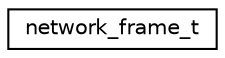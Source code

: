 digraph "Graphical Class Hierarchy"
{
 // INTERACTIVE_SVG=YES
  edge [fontname="Helvetica",fontsize="10",labelfontname="Helvetica",labelfontsize="10"];
  node [fontname="Helvetica",fontsize="10",shape=record];
  rankdir="LR";
  Node1 [label="network_frame_t",height=0.2,width=0.4,color="black", fillcolor="white", style="filled",URL="$_network_8h.html#structnetwork__frame__t",tooltip="The frame holds the data for the datalink layer. "];
}
